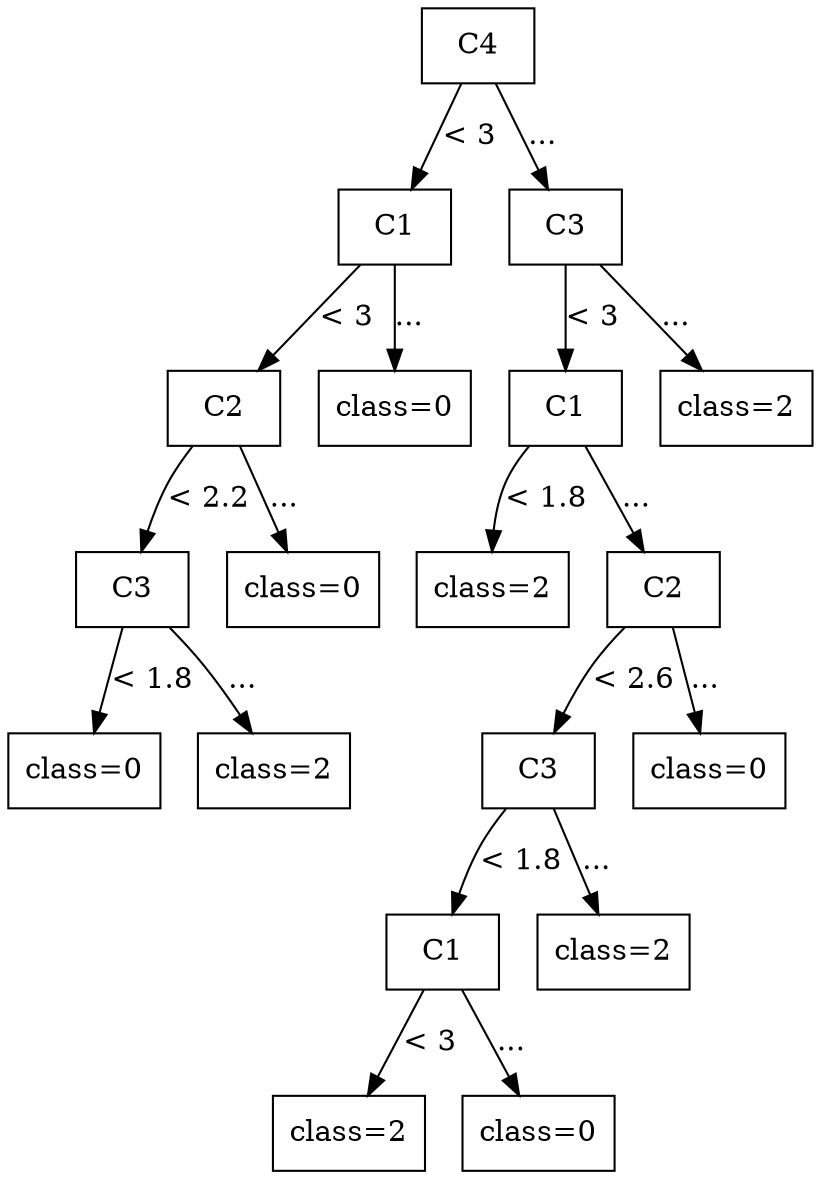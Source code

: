 digraph G {
node [shape=box];
node [style=filled, fillcolor=white];

0 [label="C4"];

1 [label="C1"];
8 [label="C3"];

0 -> 1 [label="< 3"];
0 -> 8 [label="..."];

2 [label="C2"];
7 [label="class=0"];
9 [label="C1"];
18 [label="class=2"];

1 -> 2 [label="< 3"];
1 -> 7 [label="..."];
8 -> 9 [label="< 3"];
8 -> 18 [label="..."];

3 [label="C3"];
6 [label="class=0"];
10 [label="class=2"];
11 [label="C2"];

2 -> 3 [label="< 2.2"];
2 -> 6 [label="..."];
9 -> 10 [label="< 1.8"];
9 -> 11 [label="..."];

4 [label="class=0"];
5 [label="class=2"];
12 [label="C3"];
17 [label="class=0"];

3 -> 4 [label="< 1.8"];
3 -> 5 [label="..."];
11 -> 12 [label="< 2.6"];
11 -> 17 [label="..."];

13 [label="C1"];
16 [label="class=2"];

12 -> 13 [label="< 1.8"];
12 -> 16 [label="..."];

14 [label="class=2"];
15 [label="class=0"];

13 -> 14 [label="< 3"];
13 -> 15 [label="..."];

}